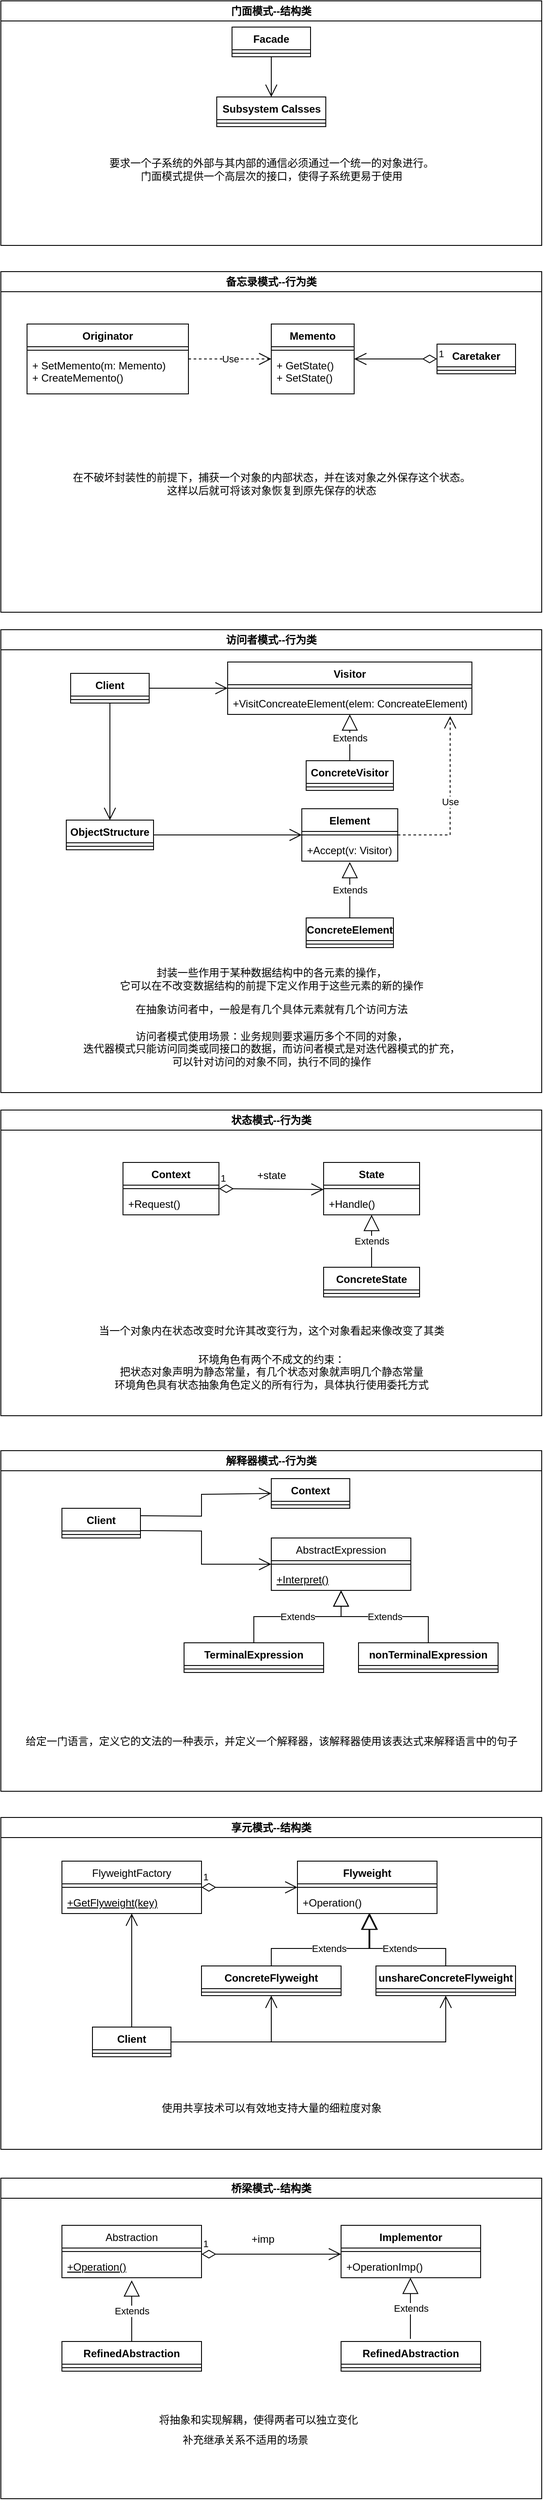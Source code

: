 <mxfile version="21.3.0" type="github">
  <diagram id="C5RBs43oDa-KdzZeNtuy" name="Page-1">
    <mxGraphModel dx="1434" dy="3102" grid="1" gridSize="10" guides="1" tooltips="1" connect="1" arrows="1" fold="1" page="1" pageScale="1" pageWidth="827" pageHeight="1169" math="0" shadow="0">
      <root>
        <mxCell id="WIyWlLk6GJQsqaUBKTNV-0" />
        <mxCell id="WIyWlLk6GJQsqaUBKTNV-1" parent="WIyWlLk6GJQsqaUBKTNV-0" />
        <mxCell id="6ICss55W7RaOTWumy3QS-1" value="桥梁模式--结构类" style="swimlane;whiteSpace=wrap;html=1;" parent="WIyWlLk6GJQsqaUBKTNV-1" vertex="1">
          <mxGeometry x="90" y="323" width="620" height="367" as="geometry" />
        </mxCell>
        <mxCell id="zkfFHV4jXpPFQw0GAbJ--6" value="Abstraction" style="swimlane;fontStyle=0;align=center;verticalAlign=top;childLayout=stackLayout;horizontal=1;startSize=26;horizontalStack=0;resizeParent=1;resizeLast=0;collapsible=1;marginBottom=0;rounded=0;shadow=0;strokeWidth=1;" parent="6ICss55W7RaOTWumy3QS-1" vertex="1">
          <mxGeometry x="70" y="54" width="160" height="60" as="geometry">
            <mxRectangle x="130" y="380" width="160" height="26" as="alternateBounds" />
          </mxGeometry>
        </mxCell>
        <mxCell id="zkfFHV4jXpPFQw0GAbJ--9" value="" style="line;html=1;strokeWidth=1;align=left;verticalAlign=middle;spacingTop=-1;spacingLeft=3;spacingRight=3;rotatable=0;labelPosition=right;points=[];portConstraint=eastwest;" parent="zkfFHV4jXpPFQw0GAbJ--6" vertex="1">
          <mxGeometry y="26" width="160" height="8" as="geometry" />
        </mxCell>
        <mxCell id="6ICss55W7RaOTWumy3QS-7" value="1" style="endArrow=open;html=1;endSize=12;startArrow=diamondThin;startSize=14;startFill=0;edgeStyle=orthogonalEdgeStyle;align=left;verticalAlign=bottom;rounded=0;" parent="zkfFHV4jXpPFQw0GAbJ--6" edge="1">
          <mxGeometry x="-1" y="3" relative="1" as="geometry">
            <mxPoint x="160" y="33" as="sourcePoint" />
            <mxPoint x="320" y="33" as="targetPoint" />
          </mxGeometry>
        </mxCell>
        <mxCell id="zkfFHV4jXpPFQw0GAbJ--10" value="+Operation()" style="text;align=left;verticalAlign=top;spacingLeft=4;spacingRight=4;overflow=hidden;rotatable=0;points=[[0,0.5],[1,0.5]];portConstraint=eastwest;fontStyle=4" parent="zkfFHV4jXpPFQw0GAbJ--6" vertex="1">
          <mxGeometry y="34" width="160" height="26" as="geometry" />
        </mxCell>
        <mxCell id="6ICss55W7RaOTWumy3QS-2" value="Implementor" style="swimlane;fontStyle=1;align=center;verticalAlign=top;childLayout=stackLayout;horizontal=1;startSize=26;horizontalStack=0;resizeParent=1;resizeParentMax=0;resizeLast=0;collapsible=1;marginBottom=0;whiteSpace=wrap;html=1;" parent="6ICss55W7RaOTWumy3QS-1" vertex="1">
          <mxGeometry x="390" y="54" width="160" height="60" as="geometry" />
        </mxCell>
        <mxCell id="6ICss55W7RaOTWumy3QS-4" value="" style="line;strokeWidth=1;fillColor=none;align=left;verticalAlign=middle;spacingTop=-1;spacingLeft=3;spacingRight=3;rotatable=0;labelPosition=right;points=[];portConstraint=eastwest;strokeColor=inherit;" parent="6ICss55W7RaOTWumy3QS-2" vertex="1">
          <mxGeometry y="26" width="160" height="8" as="geometry" />
        </mxCell>
        <mxCell id="6ICss55W7RaOTWumy3QS-5" value="+OperationImp()" style="text;strokeColor=none;fillColor=none;align=left;verticalAlign=top;spacingLeft=4;spacingRight=4;overflow=hidden;rotatable=0;points=[[0,0.5],[1,0.5]];portConstraint=eastwest;whiteSpace=wrap;html=1;" parent="6ICss55W7RaOTWumy3QS-2" vertex="1">
          <mxGeometry y="34" width="160" height="26" as="geometry" />
        </mxCell>
        <mxCell id="6ICss55W7RaOTWumy3QS-9" value="RefinedAbstraction" style="swimlane;fontStyle=1;align=center;verticalAlign=top;childLayout=stackLayout;horizontal=1;startSize=26;horizontalStack=0;resizeParent=1;resizeParentMax=0;resizeLast=0;collapsible=1;marginBottom=0;whiteSpace=wrap;html=1;" parent="6ICss55W7RaOTWumy3QS-1" vertex="1">
          <mxGeometry x="70" y="187" width="160" height="34" as="geometry" />
        </mxCell>
        <mxCell id="6ICss55W7RaOTWumy3QS-11" value="" style="line;strokeWidth=1;fillColor=none;align=left;verticalAlign=middle;spacingTop=-1;spacingLeft=3;spacingRight=3;rotatable=0;labelPosition=right;points=[];portConstraint=eastwest;strokeColor=inherit;" parent="6ICss55W7RaOTWumy3QS-9" vertex="1">
          <mxGeometry y="26" width="160" height="8" as="geometry" />
        </mxCell>
        <mxCell id="6ICss55W7RaOTWumy3QS-13" value="RefinedAbstraction" style="swimlane;fontStyle=1;align=center;verticalAlign=top;childLayout=stackLayout;horizontal=1;startSize=26;horizontalStack=0;resizeParent=1;resizeParentMax=0;resizeLast=0;collapsible=1;marginBottom=0;whiteSpace=wrap;html=1;" parent="6ICss55W7RaOTWumy3QS-1" vertex="1">
          <mxGeometry x="390" y="187" width="160" height="34" as="geometry" />
        </mxCell>
        <mxCell id="6ICss55W7RaOTWumy3QS-14" value="" style="line;strokeWidth=1;fillColor=none;align=left;verticalAlign=middle;spacingTop=-1;spacingLeft=3;spacingRight=3;rotatable=0;labelPosition=right;points=[];portConstraint=eastwest;strokeColor=inherit;" parent="6ICss55W7RaOTWumy3QS-13" vertex="1">
          <mxGeometry y="26" width="160" height="8" as="geometry" />
        </mxCell>
        <mxCell id="6ICss55W7RaOTWumy3QS-16" value="Extends" style="endArrow=block;endSize=16;endFill=0;html=1;rounded=0;exitX=0.5;exitY=0;exitDx=0;exitDy=0;" parent="6ICss55W7RaOTWumy3QS-1" source="6ICss55W7RaOTWumy3QS-9" edge="1">
          <mxGeometry width="160" relative="1" as="geometry">
            <mxPoint x="270" y="147" as="sourcePoint" />
            <mxPoint x="150" y="117" as="targetPoint" />
          </mxGeometry>
        </mxCell>
        <mxCell id="6ICss55W7RaOTWumy3QS-17" value="Extends" style="endArrow=block;endSize=16;endFill=0;html=1;rounded=0;exitX=0.5;exitY=0;exitDx=0;exitDy=0;" parent="6ICss55W7RaOTWumy3QS-1" edge="1">
          <mxGeometry width="160" relative="1" as="geometry">
            <mxPoint x="469.5" y="184" as="sourcePoint" />
            <mxPoint x="469.5" y="114" as="targetPoint" />
          </mxGeometry>
        </mxCell>
        <mxCell id="6ICss55W7RaOTWumy3QS-18" value="将抽象和实现解耦，使得两者可以独立变化" style="text;html=1;align=center;verticalAlign=middle;resizable=0;points=[];autosize=1;strokeColor=none;fillColor=none;" parent="6ICss55W7RaOTWumy3QS-1" vertex="1">
          <mxGeometry x="170" y="262" width="250" height="30" as="geometry" />
        </mxCell>
        <mxCell id="6ICss55W7RaOTWumy3QS-8" value="+imp" style="text;html=1;align=center;verticalAlign=middle;resizable=0;points=[];autosize=1;strokeColor=none;fillColor=none;" parent="WIyWlLk6GJQsqaUBKTNV-1" vertex="1">
          <mxGeometry x="365" y="378" width="50" height="30" as="geometry" />
        </mxCell>
        <mxCell id="6ICss55W7RaOTWumy3QS-19" value="补充继承关系不适用的场景" style="text;html=1;align=center;verticalAlign=middle;resizable=0;points=[];autosize=1;strokeColor=none;fillColor=none;" parent="WIyWlLk6GJQsqaUBKTNV-1" vertex="1">
          <mxGeometry x="285" y="608" width="170" height="30" as="geometry" />
        </mxCell>
        <mxCell id="6ICss55W7RaOTWumy3QS-20" value="享元模式--结构类" style="swimlane;whiteSpace=wrap;html=1;" parent="WIyWlLk6GJQsqaUBKTNV-1" vertex="1">
          <mxGeometry x="90" y="-90" width="620" height="380" as="geometry" />
        </mxCell>
        <mxCell id="6ICss55W7RaOTWumy3QS-21" value="FlyweightFactory" style="swimlane;fontStyle=0;align=center;verticalAlign=top;childLayout=stackLayout;horizontal=1;startSize=26;horizontalStack=0;resizeParent=1;resizeLast=0;collapsible=1;marginBottom=0;rounded=0;shadow=0;strokeWidth=1;" parent="6ICss55W7RaOTWumy3QS-20" vertex="1">
          <mxGeometry x="70" y="50" width="160" height="60" as="geometry">
            <mxRectangle x="130" y="380" width="160" height="26" as="alternateBounds" />
          </mxGeometry>
        </mxCell>
        <mxCell id="6ICss55W7RaOTWumy3QS-22" value="" style="line;html=1;strokeWidth=1;align=left;verticalAlign=middle;spacingTop=-1;spacingLeft=3;spacingRight=3;rotatable=0;labelPosition=right;points=[];portConstraint=eastwest;" parent="6ICss55W7RaOTWumy3QS-21" vertex="1">
          <mxGeometry y="26" width="160" height="8" as="geometry" />
        </mxCell>
        <mxCell id="6ICss55W7RaOTWumy3QS-24" value="+GetFlyweight(key)" style="text;align=left;verticalAlign=top;spacingLeft=4;spacingRight=4;overflow=hidden;rotatable=0;points=[[0,0.5],[1,0.5]];portConstraint=eastwest;fontStyle=4" parent="6ICss55W7RaOTWumy3QS-21" vertex="1">
          <mxGeometry y="34" width="160" height="26" as="geometry" />
        </mxCell>
        <mxCell id="6ICss55W7RaOTWumy3QS-25" value="Flyweight" style="swimlane;fontStyle=1;align=center;verticalAlign=top;childLayout=stackLayout;horizontal=1;startSize=26;horizontalStack=0;resizeParent=1;resizeParentMax=0;resizeLast=0;collapsible=1;marginBottom=0;whiteSpace=wrap;html=1;" parent="6ICss55W7RaOTWumy3QS-20" vertex="1">
          <mxGeometry x="340" y="50" width="160" height="60" as="geometry" />
        </mxCell>
        <mxCell id="6ICss55W7RaOTWumy3QS-26" value="" style="line;strokeWidth=1;fillColor=none;align=left;verticalAlign=middle;spacingTop=-1;spacingLeft=3;spacingRight=3;rotatable=0;labelPosition=right;points=[];portConstraint=eastwest;strokeColor=inherit;" parent="6ICss55W7RaOTWumy3QS-25" vertex="1">
          <mxGeometry y="26" width="160" height="8" as="geometry" />
        </mxCell>
        <mxCell id="6ICss55W7RaOTWumy3QS-27" value="+Operation()" style="text;strokeColor=none;fillColor=none;align=left;verticalAlign=top;spacingLeft=4;spacingRight=4;overflow=hidden;rotatable=0;points=[[0,0.5],[1,0.5]];portConstraint=eastwest;whiteSpace=wrap;html=1;" parent="6ICss55W7RaOTWumy3QS-25" vertex="1">
          <mxGeometry y="34" width="160" height="26" as="geometry" />
        </mxCell>
        <mxCell id="6ICss55W7RaOTWumy3QS-28" value="ConcreteFlyweight" style="swimlane;fontStyle=1;align=center;verticalAlign=top;childLayout=stackLayout;horizontal=1;startSize=26;horizontalStack=0;resizeParent=1;resizeParentMax=0;resizeLast=0;collapsible=1;marginBottom=0;whiteSpace=wrap;html=1;" parent="6ICss55W7RaOTWumy3QS-20" vertex="1">
          <mxGeometry x="230" y="170" width="160" height="34" as="geometry" />
        </mxCell>
        <mxCell id="6ICss55W7RaOTWumy3QS-29" value="" style="line;strokeWidth=1;fillColor=none;align=left;verticalAlign=middle;spacingTop=-1;spacingLeft=3;spacingRight=3;rotatable=0;labelPosition=right;points=[];portConstraint=eastwest;strokeColor=inherit;" parent="6ICss55W7RaOTWumy3QS-28" vertex="1">
          <mxGeometry y="26" width="160" height="8" as="geometry" />
        </mxCell>
        <mxCell id="6ICss55W7RaOTWumy3QS-30" value="unshareConcreteFlyweight" style="swimlane;fontStyle=1;align=center;verticalAlign=top;childLayout=stackLayout;horizontal=1;startSize=26;horizontalStack=0;resizeParent=1;resizeParentMax=0;resizeLast=0;collapsible=1;marginBottom=0;whiteSpace=wrap;html=1;" parent="6ICss55W7RaOTWumy3QS-20" vertex="1">
          <mxGeometry x="430" y="170" width="160" height="34" as="geometry" />
        </mxCell>
        <mxCell id="6ICss55W7RaOTWumy3QS-31" value="" style="line;strokeWidth=1;fillColor=none;align=left;verticalAlign=middle;spacingTop=-1;spacingLeft=3;spacingRight=3;rotatable=0;labelPosition=right;points=[];portConstraint=eastwest;strokeColor=inherit;" parent="6ICss55W7RaOTWumy3QS-30" vertex="1">
          <mxGeometry y="26" width="160" height="8" as="geometry" />
        </mxCell>
        <mxCell id="6ICss55W7RaOTWumy3QS-23" value="1" style="endArrow=open;html=1;endSize=12;startArrow=diamondThin;startSize=14;startFill=0;edgeStyle=orthogonalEdgeStyle;align=left;verticalAlign=bottom;rounded=0;entryX=0;entryY=0.5;entryDx=0;entryDy=0;exitX=1;exitY=0.5;exitDx=0;exitDy=0;" parent="6ICss55W7RaOTWumy3QS-20" source="6ICss55W7RaOTWumy3QS-21" target="6ICss55W7RaOTWumy3QS-25" edge="1">
          <mxGeometry x="-1" y="3" relative="1" as="geometry">
            <mxPoint x="260" y="70" as="sourcePoint" />
            <mxPoint x="310" y="80" as="targetPoint" />
          </mxGeometry>
        </mxCell>
        <mxCell id="6ICss55W7RaOTWumy3QS-32" value="Extends" style="endArrow=block;endSize=16;endFill=0;html=1;rounded=0;exitX=0.5;exitY=0;exitDx=0;exitDy=0;" parent="6ICss55W7RaOTWumy3QS-20" source="6ICss55W7RaOTWumy3QS-28" edge="1">
          <mxGeometry width="160" relative="1" as="geometry">
            <mxPoint x="260" y="130" as="sourcePoint" />
            <mxPoint x="422" y="110" as="targetPoint" />
            <Array as="points">
              <mxPoint x="310" y="150" />
              <mxPoint x="422" y="150" />
            </Array>
          </mxGeometry>
        </mxCell>
        <mxCell id="6ICss55W7RaOTWumy3QS-33" value="Extends" style="endArrow=block;endSize=16;endFill=0;html=1;rounded=0;exitX=0.5;exitY=0;exitDx=0;exitDy=0;" parent="6ICss55W7RaOTWumy3QS-20" source="6ICss55W7RaOTWumy3QS-30" edge="1">
          <mxGeometry width="160" relative="1" as="geometry">
            <mxPoint x="440" y="140" as="sourcePoint" />
            <mxPoint x="423" y="110" as="targetPoint" />
            <Array as="points">
              <mxPoint x="510" y="150" />
              <mxPoint x="423" y="150" />
            </Array>
          </mxGeometry>
        </mxCell>
        <mxCell id="6ICss55W7RaOTWumy3QS-34" value="Client" style="swimlane;fontStyle=1;align=center;verticalAlign=top;childLayout=stackLayout;horizontal=1;startSize=26;horizontalStack=0;resizeParent=1;resizeParentMax=0;resizeLast=0;collapsible=1;marginBottom=0;whiteSpace=wrap;html=1;" parent="6ICss55W7RaOTWumy3QS-20" vertex="1">
          <mxGeometry x="105" y="240" width="90" height="34" as="geometry" />
        </mxCell>
        <mxCell id="6ICss55W7RaOTWumy3QS-35" value="" style="line;strokeWidth=1;fillColor=none;align=left;verticalAlign=middle;spacingTop=-1;spacingLeft=3;spacingRight=3;rotatable=0;labelPosition=right;points=[];portConstraint=eastwest;strokeColor=inherit;" parent="6ICss55W7RaOTWumy3QS-34" vertex="1">
          <mxGeometry y="26" width="90" height="8" as="geometry" />
        </mxCell>
        <mxCell id="6ICss55W7RaOTWumy3QS-36" value="" style="endArrow=open;endFill=1;endSize=12;html=1;rounded=0;exitX=1;exitY=0.5;exitDx=0;exitDy=0;entryX=0.5;entryY=1;entryDx=0;entryDy=0;" parent="6ICss55W7RaOTWumy3QS-20" source="6ICss55W7RaOTWumy3QS-34" target="6ICss55W7RaOTWumy3QS-28" edge="1">
          <mxGeometry width="160" relative="1" as="geometry">
            <mxPoint x="220" y="256.5" as="sourcePoint" />
            <mxPoint x="380" y="256.5" as="targetPoint" />
            <Array as="points">
              <mxPoint x="310" y="257" />
            </Array>
          </mxGeometry>
        </mxCell>
        <mxCell id="6ICss55W7RaOTWumy3QS-37" value="" style="endArrow=open;endFill=1;endSize=12;html=1;rounded=0;exitX=1;exitY=0.5;exitDx=0;exitDy=0;entryX=0.5;entryY=1;entryDx=0;entryDy=0;" parent="6ICss55W7RaOTWumy3QS-20" source="6ICss55W7RaOTWumy3QS-34" target="6ICss55W7RaOTWumy3QS-30" edge="1">
          <mxGeometry width="160" relative="1" as="geometry">
            <mxPoint x="340" y="250" as="sourcePoint" />
            <mxPoint x="500" y="250" as="targetPoint" />
            <Array as="points">
              <mxPoint x="510" y="257" />
            </Array>
          </mxGeometry>
        </mxCell>
        <mxCell id="6ICss55W7RaOTWumy3QS-38" value="" style="endArrow=open;endFill=1;endSize=12;html=1;rounded=0;exitX=0.5;exitY=0;exitDx=0;exitDy=0;" parent="6ICss55W7RaOTWumy3QS-20" source="6ICss55W7RaOTWumy3QS-34" edge="1">
          <mxGeometry width="160" relative="1" as="geometry">
            <mxPoint x="30" y="160" as="sourcePoint" />
            <mxPoint x="150" y="110" as="targetPoint" />
          </mxGeometry>
        </mxCell>
        <mxCell id="6ICss55W7RaOTWumy3QS-39" value="使用共享技术可以有效地支持大量的细粒度对象" style="text;html=1;align=center;verticalAlign=middle;resizable=0;points=[];autosize=1;strokeColor=none;fillColor=none;" parent="WIyWlLk6GJQsqaUBKTNV-1" vertex="1">
          <mxGeometry x="260" y="228" width="280" height="30" as="geometry" />
        </mxCell>
        <mxCell id="6ICss55W7RaOTWumy3QS-40" value="解释器模式--行为类" style="swimlane;whiteSpace=wrap;html=1;" parent="WIyWlLk6GJQsqaUBKTNV-1" vertex="1">
          <mxGeometry x="90" y="-510" width="620" height="390" as="geometry" />
        </mxCell>
        <mxCell id="6ICss55W7RaOTWumy3QS-41" value="AbstractExpression" style="swimlane;fontStyle=0;align=center;verticalAlign=top;childLayout=stackLayout;horizontal=1;startSize=26;horizontalStack=0;resizeParent=1;resizeLast=0;collapsible=1;marginBottom=0;rounded=0;shadow=0;strokeWidth=1;" parent="6ICss55W7RaOTWumy3QS-40" vertex="1">
          <mxGeometry x="310" y="100" width="160" height="60" as="geometry">
            <mxRectangle x="130" y="380" width="160" height="26" as="alternateBounds" />
          </mxGeometry>
        </mxCell>
        <mxCell id="6ICss55W7RaOTWumy3QS-42" value="" style="line;html=1;strokeWidth=1;align=left;verticalAlign=middle;spacingTop=-1;spacingLeft=3;spacingRight=3;rotatable=0;labelPosition=right;points=[];portConstraint=eastwest;" parent="6ICss55W7RaOTWumy3QS-41" vertex="1">
          <mxGeometry y="26" width="160" height="8" as="geometry" />
        </mxCell>
        <mxCell id="6ICss55W7RaOTWumy3QS-43" value="+Interpret()" style="text;align=left;verticalAlign=top;spacingLeft=4;spacingRight=4;overflow=hidden;rotatable=0;points=[[0,0.5],[1,0.5]];portConstraint=eastwest;fontStyle=4" parent="6ICss55W7RaOTWumy3QS-41" vertex="1">
          <mxGeometry y="34" width="160" height="26" as="geometry" />
        </mxCell>
        <mxCell id="6ICss55W7RaOTWumy3QS-44" value="TerminalExpression" style="swimlane;fontStyle=1;align=center;verticalAlign=top;childLayout=stackLayout;horizontal=1;startSize=26;horizontalStack=0;resizeParent=1;resizeParentMax=0;resizeLast=0;collapsible=1;marginBottom=0;whiteSpace=wrap;html=1;" parent="6ICss55W7RaOTWumy3QS-40" vertex="1">
          <mxGeometry x="210" y="220" width="160" height="34" as="geometry" />
        </mxCell>
        <mxCell id="6ICss55W7RaOTWumy3QS-45" value="" style="line;strokeWidth=1;fillColor=none;align=left;verticalAlign=middle;spacingTop=-1;spacingLeft=3;spacingRight=3;rotatable=0;labelPosition=right;points=[];portConstraint=eastwest;strokeColor=inherit;" parent="6ICss55W7RaOTWumy3QS-44" vertex="1">
          <mxGeometry y="26" width="160" height="8" as="geometry" />
        </mxCell>
        <mxCell id="6ICss55W7RaOTWumy3QS-46" value="nonTerminalExpression" style="swimlane;fontStyle=1;align=center;verticalAlign=top;childLayout=stackLayout;horizontal=1;startSize=26;horizontalStack=0;resizeParent=1;resizeParentMax=0;resizeLast=0;collapsible=1;marginBottom=0;whiteSpace=wrap;html=1;" parent="6ICss55W7RaOTWumy3QS-40" vertex="1">
          <mxGeometry x="410" y="220" width="160" height="34" as="geometry" />
        </mxCell>
        <mxCell id="6ICss55W7RaOTWumy3QS-47" value="" style="line;strokeWidth=1;fillColor=none;align=left;verticalAlign=middle;spacingTop=-1;spacingLeft=3;spacingRight=3;rotatable=0;labelPosition=right;points=[];portConstraint=eastwest;strokeColor=inherit;" parent="6ICss55W7RaOTWumy3QS-46" vertex="1">
          <mxGeometry y="26" width="160" height="8" as="geometry" />
        </mxCell>
        <mxCell id="6ICss55W7RaOTWumy3QS-48" value="Extends" style="endArrow=block;endSize=16;endFill=0;html=1;rounded=0;exitX=0.5;exitY=0;exitDx=0;exitDy=0;" parent="6ICss55W7RaOTWumy3QS-40" source="6ICss55W7RaOTWumy3QS-44" edge="1">
          <mxGeometry width="160" relative="1" as="geometry">
            <mxPoint x="310" y="190" as="sourcePoint" />
            <mxPoint x="390" y="160" as="targetPoint" />
            <Array as="points">
              <mxPoint x="290" y="190" />
              <mxPoint x="390" y="190" />
            </Array>
          </mxGeometry>
        </mxCell>
        <mxCell id="6ICss55W7RaOTWumy3QS-49" value="Extends" style="endArrow=block;endSize=16;endFill=0;html=1;rounded=0;exitX=0.5;exitY=0;exitDx=0;exitDy=0;" parent="6ICss55W7RaOTWumy3QS-40" source="6ICss55W7RaOTWumy3QS-46" edge="1">
          <mxGeometry width="160" relative="1" as="geometry">
            <mxPoint x="430" y="190" as="sourcePoint" />
            <mxPoint x="390" y="160" as="targetPoint" />
            <Array as="points">
              <mxPoint x="490" y="190" />
              <mxPoint x="390" y="190" />
            </Array>
          </mxGeometry>
        </mxCell>
        <mxCell id="6ICss55W7RaOTWumy3QS-50" value="Client" style="swimlane;fontStyle=1;align=center;verticalAlign=top;childLayout=stackLayout;horizontal=1;startSize=26;horizontalStack=0;resizeParent=1;resizeParentMax=0;resizeLast=0;collapsible=1;marginBottom=0;whiteSpace=wrap;html=1;" parent="6ICss55W7RaOTWumy3QS-40" vertex="1">
          <mxGeometry x="70" y="66" width="90" height="34" as="geometry" />
        </mxCell>
        <mxCell id="6ICss55W7RaOTWumy3QS-51" value="" style="line;strokeWidth=1;fillColor=none;align=left;verticalAlign=middle;spacingTop=-1;spacingLeft=3;spacingRight=3;rotatable=0;labelPosition=right;points=[];portConstraint=eastwest;strokeColor=inherit;" parent="6ICss55W7RaOTWumy3QS-50" vertex="1">
          <mxGeometry y="26" width="90" height="8" as="geometry" />
        </mxCell>
        <mxCell id="6ICss55W7RaOTWumy3QS-52" value="Context" style="swimlane;fontStyle=1;align=center;verticalAlign=top;childLayout=stackLayout;horizontal=1;startSize=26;horizontalStack=0;resizeParent=1;resizeParentMax=0;resizeLast=0;collapsible=1;marginBottom=0;whiteSpace=wrap;html=1;" parent="6ICss55W7RaOTWumy3QS-40" vertex="1">
          <mxGeometry x="310" y="32" width="90" height="34" as="geometry" />
        </mxCell>
        <mxCell id="6ICss55W7RaOTWumy3QS-53" value="" style="line;strokeWidth=1;fillColor=none;align=left;verticalAlign=middle;spacingTop=-1;spacingLeft=3;spacingRight=3;rotatable=0;labelPosition=right;points=[];portConstraint=eastwest;strokeColor=inherit;" parent="6ICss55W7RaOTWumy3QS-52" vertex="1">
          <mxGeometry y="26" width="90" height="8" as="geometry" />
        </mxCell>
        <mxCell id="6ICss55W7RaOTWumy3QS-54" value="" style="endArrow=open;endFill=1;endSize=12;html=1;rounded=0;entryX=0;entryY=0.5;entryDx=0;entryDy=0;exitX=1;exitY=0.25;exitDx=0;exitDy=0;" parent="6ICss55W7RaOTWumy3QS-40" source="6ICss55W7RaOTWumy3QS-50" target="6ICss55W7RaOTWumy3QS-52" edge="1">
          <mxGeometry width="160" relative="1" as="geometry">
            <mxPoint x="170" y="80" as="sourcePoint" />
            <mxPoint x="330" y="80" as="targetPoint" />
            <Array as="points">
              <mxPoint x="230" y="75" />
              <mxPoint x="230" y="50" />
            </Array>
          </mxGeometry>
        </mxCell>
        <mxCell id="6ICss55W7RaOTWumy3QS-55" value="" style="endArrow=open;endFill=1;endSize=12;html=1;rounded=0;entryX=0;entryY=0.5;entryDx=0;entryDy=0;exitX=1;exitY=0.75;exitDx=0;exitDy=0;" parent="6ICss55W7RaOTWumy3QS-40" source="6ICss55W7RaOTWumy3QS-50" target="6ICss55W7RaOTWumy3QS-41" edge="1">
          <mxGeometry width="160" relative="1" as="geometry">
            <mxPoint x="100" y="150" as="sourcePoint" />
            <mxPoint x="260" y="150" as="targetPoint" />
            <Array as="points">
              <mxPoint x="230" y="92" />
              <mxPoint x="230" y="130" />
            </Array>
          </mxGeometry>
        </mxCell>
        <mxCell id="6ICss55W7RaOTWumy3QS-56" value="给定一门语言，定义它的文法的一种表示，并定义一个解释器，该解释器使用该表达式来解释语言中的句子" style="text;html=1;align=center;verticalAlign=middle;resizable=0;points=[];autosize=1;strokeColor=none;fillColor=none;" parent="WIyWlLk6GJQsqaUBKTNV-1" vertex="1">
          <mxGeometry x="105" y="-192" width="590" height="30" as="geometry" />
        </mxCell>
        <mxCell id="6ICss55W7RaOTWumy3QS-57" value="状态模式--行为类" style="swimlane;whiteSpace=wrap;html=1;" parent="WIyWlLk6GJQsqaUBKTNV-1" vertex="1">
          <mxGeometry x="90" y="-900" width="620" height="350" as="geometry" />
        </mxCell>
        <mxCell id="6ICss55W7RaOTWumy3QS-60" value="Context" style="swimlane;fontStyle=1;align=center;verticalAlign=top;childLayout=stackLayout;horizontal=1;startSize=26;horizontalStack=0;resizeParent=1;resizeParentMax=0;resizeLast=0;collapsible=1;marginBottom=0;whiteSpace=wrap;html=1;" parent="6ICss55W7RaOTWumy3QS-57" vertex="1">
          <mxGeometry x="140" y="60" width="110" height="60" as="geometry" />
        </mxCell>
        <mxCell id="6ICss55W7RaOTWumy3QS-62" value="" style="line;strokeWidth=1;fillColor=none;align=left;verticalAlign=middle;spacingTop=-1;spacingLeft=3;spacingRight=3;rotatable=0;labelPosition=right;points=[];portConstraint=eastwest;strokeColor=inherit;" parent="6ICss55W7RaOTWumy3QS-60" vertex="1">
          <mxGeometry y="26" width="110" height="8" as="geometry" />
        </mxCell>
        <mxCell id="6ICss55W7RaOTWumy3QS-70" value="1" style="endArrow=open;html=1;endSize=12;startArrow=diamondThin;startSize=14;startFill=0;edgeStyle=orthogonalEdgeStyle;align=left;verticalAlign=bottom;rounded=0;entryX=0;entryY=0.625;entryDx=0;entryDy=0;entryPerimeter=0;" parent="6ICss55W7RaOTWumy3QS-60" target="6ICss55W7RaOTWumy3QS-65" edge="1">
          <mxGeometry x="-1" y="3" relative="1" as="geometry">
            <mxPoint x="110" y="30" as="sourcePoint" />
            <mxPoint x="270" y="30" as="targetPoint" />
          </mxGeometry>
        </mxCell>
        <mxCell id="6ICss55W7RaOTWumy3QS-63" value="+Request()" style="text;strokeColor=none;fillColor=none;align=left;verticalAlign=top;spacingLeft=4;spacingRight=4;overflow=hidden;rotatable=0;points=[[0,0.5],[1,0.5]];portConstraint=eastwest;whiteSpace=wrap;html=1;" parent="6ICss55W7RaOTWumy3QS-60" vertex="1">
          <mxGeometry y="34" width="110" height="26" as="geometry" />
        </mxCell>
        <mxCell id="6ICss55W7RaOTWumy3QS-64" value="State" style="swimlane;fontStyle=1;align=center;verticalAlign=top;childLayout=stackLayout;horizontal=1;startSize=26;horizontalStack=0;resizeParent=1;resizeParentMax=0;resizeLast=0;collapsible=1;marginBottom=0;whiteSpace=wrap;html=1;" parent="6ICss55W7RaOTWumy3QS-57" vertex="1">
          <mxGeometry x="370" y="60" width="110" height="60" as="geometry" />
        </mxCell>
        <mxCell id="6ICss55W7RaOTWumy3QS-65" value="" style="line;strokeWidth=1;fillColor=none;align=left;verticalAlign=middle;spacingTop=-1;spacingLeft=3;spacingRight=3;rotatable=0;labelPosition=right;points=[];portConstraint=eastwest;strokeColor=inherit;" parent="6ICss55W7RaOTWumy3QS-64" vertex="1">
          <mxGeometry y="26" width="110" height="8" as="geometry" />
        </mxCell>
        <mxCell id="6ICss55W7RaOTWumy3QS-66" value="+Handle()" style="text;strokeColor=none;fillColor=none;align=left;verticalAlign=top;spacingLeft=4;spacingRight=4;overflow=hidden;rotatable=0;points=[[0,0.5],[1,0.5]];portConstraint=eastwest;whiteSpace=wrap;html=1;" parent="6ICss55W7RaOTWumy3QS-64" vertex="1">
          <mxGeometry y="34" width="110" height="26" as="geometry" />
        </mxCell>
        <mxCell id="6ICss55W7RaOTWumy3QS-67" value="ConcreteState" style="swimlane;fontStyle=1;align=center;verticalAlign=top;childLayout=stackLayout;horizontal=1;startSize=26;horizontalStack=0;resizeParent=1;resizeParentMax=0;resizeLast=0;collapsible=1;marginBottom=0;whiteSpace=wrap;html=1;" parent="6ICss55W7RaOTWumy3QS-57" vertex="1">
          <mxGeometry x="370" y="180" width="110" height="34" as="geometry" />
        </mxCell>
        <mxCell id="6ICss55W7RaOTWumy3QS-68" value="" style="line;strokeWidth=1;fillColor=none;align=left;verticalAlign=middle;spacingTop=-1;spacingLeft=3;spacingRight=3;rotatable=0;labelPosition=right;points=[];portConstraint=eastwest;strokeColor=inherit;" parent="6ICss55W7RaOTWumy3QS-67" vertex="1">
          <mxGeometry y="26" width="110" height="8" as="geometry" />
        </mxCell>
        <mxCell id="6ICss55W7RaOTWumy3QS-71" value="+state" style="text;html=1;align=center;verticalAlign=middle;resizable=0;points=[];autosize=1;strokeColor=none;fillColor=none;" parent="6ICss55W7RaOTWumy3QS-57" vertex="1">
          <mxGeometry x="280" y="60" width="60" height="30" as="geometry" />
        </mxCell>
        <mxCell id="6ICss55W7RaOTWumy3QS-72" value="Extends" style="endArrow=block;endSize=16;endFill=0;html=1;rounded=0;exitX=0.5;exitY=0;exitDx=0;exitDy=0;" parent="6ICss55W7RaOTWumy3QS-57" source="6ICss55W7RaOTWumy3QS-67" edge="1">
          <mxGeometry width="160" relative="1" as="geometry">
            <mxPoint x="310" y="140" as="sourcePoint" />
            <mxPoint x="425" y="120" as="targetPoint" />
          </mxGeometry>
        </mxCell>
        <mxCell id="6ICss55W7RaOTWumy3QS-73" value="当一个对象内在状态改变时允许其改变行为，这个对象看起来像改变了其类" style="text;html=1;align=center;verticalAlign=middle;resizable=0;points=[];autosize=1;strokeColor=none;fillColor=none;" parent="6ICss55W7RaOTWumy3QS-57" vertex="1">
          <mxGeometry x="100" y="238" width="420" height="30" as="geometry" />
        </mxCell>
        <mxCell id="6ICss55W7RaOTWumy3QS-74" value="环境角色有两个不成文的约束：&lt;br&gt;把状态对象声明为静态常量，有几个状态对象就声明几个静态常量&lt;br&gt;环境角色具有状态抽象角色定义的所有行为，具体执行使用委托方式" style="text;html=1;align=center;verticalAlign=middle;resizable=0;points=[];autosize=1;strokeColor=none;fillColor=none;" parent="6ICss55W7RaOTWumy3QS-57" vertex="1">
          <mxGeometry x="120" y="270" width="380" height="60" as="geometry" />
        </mxCell>
        <mxCell id="11gKIhfqWF8Fhhnc01fx-0" value="访问者模式--行为类" style="swimlane;whiteSpace=wrap;html=1;" vertex="1" parent="WIyWlLk6GJQsqaUBKTNV-1">
          <mxGeometry x="90" y="-1450" width="620" height="530" as="geometry" />
        </mxCell>
        <mxCell id="11gKIhfqWF8Fhhnc01fx-5" value="Client" style="swimlane;fontStyle=1;align=center;verticalAlign=top;childLayout=stackLayout;horizontal=1;startSize=26;horizontalStack=0;resizeParent=1;resizeParentMax=0;resizeLast=0;collapsible=1;marginBottom=0;whiteSpace=wrap;html=1;" vertex="1" parent="11gKIhfqWF8Fhhnc01fx-0">
          <mxGeometry x="80" y="50" width="90" height="34" as="geometry" />
        </mxCell>
        <mxCell id="11gKIhfqWF8Fhhnc01fx-6" value="" style="line;strokeWidth=1;fillColor=none;align=left;verticalAlign=middle;spacingTop=-1;spacingLeft=3;spacingRight=3;rotatable=0;labelPosition=right;points=[];portConstraint=eastwest;strokeColor=inherit;" vertex="1" parent="11gKIhfqWF8Fhhnc01fx-5">
          <mxGeometry y="26" width="90" height="8" as="geometry" />
        </mxCell>
        <mxCell id="11gKIhfqWF8Fhhnc01fx-7" value="ObjectStructure" style="swimlane;fontStyle=1;align=center;verticalAlign=top;childLayout=stackLayout;horizontal=1;startSize=26;horizontalStack=0;resizeParent=1;resizeParentMax=0;resizeLast=0;collapsible=1;marginBottom=0;whiteSpace=wrap;html=1;" vertex="1" parent="11gKIhfqWF8Fhhnc01fx-0">
          <mxGeometry x="75" y="218" width="100" height="34" as="geometry" />
        </mxCell>
        <mxCell id="11gKIhfqWF8Fhhnc01fx-8" value="" style="line;strokeWidth=1;fillColor=none;align=left;verticalAlign=middle;spacingTop=-1;spacingLeft=3;spacingRight=3;rotatable=0;labelPosition=right;points=[];portConstraint=eastwest;strokeColor=inherit;" vertex="1" parent="11gKIhfqWF8Fhhnc01fx-7">
          <mxGeometry y="26" width="100" height="8" as="geometry" />
        </mxCell>
        <mxCell id="11gKIhfqWF8Fhhnc01fx-9" value="Visitor" style="swimlane;fontStyle=1;align=center;verticalAlign=top;childLayout=stackLayout;horizontal=1;startSize=26;horizontalStack=0;resizeParent=1;resizeParentMax=0;resizeLast=0;collapsible=1;marginBottom=0;whiteSpace=wrap;html=1;" vertex="1" parent="11gKIhfqWF8Fhhnc01fx-0">
          <mxGeometry x="260" y="37" width="280" height="60" as="geometry" />
        </mxCell>
        <mxCell id="11gKIhfqWF8Fhhnc01fx-10" value="" style="line;strokeWidth=1;fillColor=none;align=left;verticalAlign=middle;spacingTop=-1;spacingLeft=3;spacingRight=3;rotatable=0;labelPosition=right;points=[];portConstraint=eastwest;strokeColor=inherit;" vertex="1" parent="11gKIhfqWF8Fhhnc01fx-9">
          <mxGeometry y="26" width="280" height="8" as="geometry" />
        </mxCell>
        <mxCell id="11gKIhfqWF8Fhhnc01fx-11" value="+VisitConcreateElement(elem: ConcreateElement)" style="text;strokeColor=none;fillColor=none;align=left;verticalAlign=top;spacingLeft=4;spacingRight=4;overflow=hidden;rotatable=0;points=[[0,0.5],[1,0.5]];portConstraint=eastwest;whiteSpace=wrap;html=1;" vertex="1" parent="11gKIhfqWF8Fhhnc01fx-9">
          <mxGeometry y="34" width="280" height="26" as="geometry" />
        </mxCell>
        <mxCell id="11gKIhfqWF8Fhhnc01fx-12" value="ConcreteVisitor" style="swimlane;fontStyle=1;align=center;verticalAlign=top;childLayout=stackLayout;horizontal=1;startSize=26;horizontalStack=0;resizeParent=1;resizeParentMax=0;resizeLast=0;collapsible=1;marginBottom=0;whiteSpace=wrap;html=1;" vertex="1" parent="11gKIhfqWF8Fhhnc01fx-0">
          <mxGeometry x="350" y="150" width="100" height="34" as="geometry" />
        </mxCell>
        <mxCell id="11gKIhfqWF8Fhhnc01fx-13" value="" style="line;strokeWidth=1;fillColor=none;align=left;verticalAlign=middle;spacingTop=-1;spacingLeft=3;spacingRight=3;rotatable=0;labelPosition=right;points=[];portConstraint=eastwest;strokeColor=inherit;" vertex="1" parent="11gKIhfqWF8Fhhnc01fx-12">
          <mxGeometry y="26" width="100" height="8" as="geometry" />
        </mxCell>
        <mxCell id="11gKIhfqWF8Fhhnc01fx-14" value="Element" style="swimlane;fontStyle=1;align=center;verticalAlign=top;childLayout=stackLayout;horizontal=1;startSize=26;horizontalStack=0;resizeParent=1;resizeParentMax=0;resizeLast=0;collapsible=1;marginBottom=0;whiteSpace=wrap;html=1;" vertex="1" parent="11gKIhfqWF8Fhhnc01fx-0">
          <mxGeometry x="345" y="205" width="110" height="60" as="geometry" />
        </mxCell>
        <mxCell id="11gKIhfqWF8Fhhnc01fx-15" value="" style="line;strokeWidth=1;fillColor=none;align=left;verticalAlign=middle;spacingTop=-1;spacingLeft=3;spacingRight=3;rotatable=0;labelPosition=right;points=[];portConstraint=eastwest;strokeColor=inherit;" vertex="1" parent="11gKIhfqWF8Fhhnc01fx-14">
          <mxGeometry y="26" width="110" height="8" as="geometry" />
        </mxCell>
        <mxCell id="11gKIhfqWF8Fhhnc01fx-16" value="+Accept(v: Visitor)" style="text;strokeColor=none;fillColor=none;align=left;verticalAlign=top;spacingLeft=4;spacingRight=4;overflow=hidden;rotatable=0;points=[[0,0.5],[1,0.5]];portConstraint=eastwest;whiteSpace=wrap;html=1;" vertex="1" parent="11gKIhfqWF8Fhhnc01fx-14">
          <mxGeometry y="34" width="110" height="26" as="geometry" />
        </mxCell>
        <mxCell id="11gKIhfqWF8Fhhnc01fx-19" value="" style="endArrow=open;endFill=1;endSize=12;html=1;rounded=0;exitX=1;exitY=0.5;exitDx=0;exitDy=0;entryX=0;entryY=0.5;entryDx=0;entryDy=0;" edge="1" parent="11gKIhfqWF8Fhhnc01fx-0" source="11gKIhfqWF8Fhhnc01fx-5" target="11gKIhfqWF8Fhhnc01fx-9">
          <mxGeometry width="160" relative="1" as="geometry">
            <mxPoint x="175" y="120" as="sourcePoint" />
            <mxPoint x="335" y="120" as="targetPoint" />
          </mxGeometry>
        </mxCell>
        <mxCell id="11gKIhfqWF8Fhhnc01fx-20" value="" style="endArrow=open;endFill=1;endSize=12;html=1;rounded=0;exitX=0.5;exitY=1;exitDx=0;exitDy=0;entryX=0.5;entryY=0;entryDx=0;entryDy=0;" edge="1" parent="11gKIhfqWF8Fhhnc01fx-0" source="11gKIhfqWF8Fhhnc01fx-5" target="11gKIhfqWF8Fhhnc01fx-7">
          <mxGeometry width="160" relative="1" as="geometry">
            <mxPoint x="240" y="320" as="sourcePoint" />
            <mxPoint x="400" y="320" as="targetPoint" />
          </mxGeometry>
        </mxCell>
        <mxCell id="11gKIhfqWF8Fhhnc01fx-21" value="" style="endArrow=open;endFill=1;endSize=12;html=1;rounded=0;exitX=1;exitY=0.5;exitDx=0;exitDy=0;entryX=0;entryY=0.5;entryDx=0;entryDy=0;" edge="1" parent="11gKIhfqWF8Fhhnc01fx-0" source="11gKIhfqWF8Fhhnc01fx-7" target="11gKIhfqWF8Fhhnc01fx-14">
          <mxGeometry width="160" relative="1" as="geometry">
            <mxPoint x="240" y="320" as="sourcePoint" />
            <mxPoint x="350" y="235" as="targetPoint" />
          </mxGeometry>
        </mxCell>
        <mxCell id="11gKIhfqWF8Fhhnc01fx-22" value="Use" style="endArrow=open;endSize=12;dashed=1;html=1;rounded=0;entryX=0.911;entryY=1.077;entryDx=0;entryDy=0;entryPerimeter=0;exitX=1;exitY=0.5;exitDx=0;exitDy=0;" edge="1" parent="11gKIhfqWF8Fhhnc01fx-0" source="11gKIhfqWF8Fhhnc01fx-14" target="11gKIhfqWF8Fhhnc01fx-11">
          <mxGeometry width="160" relative="1" as="geometry">
            <mxPoint x="470" y="235" as="sourcePoint" />
            <mxPoint x="400" y="320" as="targetPoint" />
            <Array as="points">
              <mxPoint x="515" y="235" />
            </Array>
          </mxGeometry>
        </mxCell>
        <mxCell id="11gKIhfqWF8Fhhnc01fx-23" value="Extends" style="endArrow=block;endSize=16;endFill=0;html=1;rounded=0;exitX=0.5;exitY=0;exitDx=0;exitDy=0;entryX=0.5;entryY=1;entryDx=0;entryDy=0;entryPerimeter=0;" edge="1" parent="11gKIhfqWF8Fhhnc01fx-0" source="11gKIhfqWF8Fhhnc01fx-12" target="11gKIhfqWF8Fhhnc01fx-11">
          <mxGeometry width="160" relative="1" as="geometry">
            <mxPoint x="240" y="320" as="sourcePoint" />
            <mxPoint x="400" y="100" as="targetPoint" />
          </mxGeometry>
        </mxCell>
        <mxCell id="11gKIhfqWF8Fhhnc01fx-25" value="ConcreteElement" style="swimlane;fontStyle=1;align=center;verticalAlign=top;childLayout=stackLayout;horizontal=1;startSize=26;horizontalStack=0;resizeParent=1;resizeParentMax=0;resizeLast=0;collapsible=1;marginBottom=0;whiteSpace=wrap;html=1;" vertex="1" parent="11gKIhfqWF8Fhhnc01fx-0">
          <mxGeometry x="350" y="330" width="100" height="34" as="geometry" />
        </mxCell>
        <mxCell id="11gKIhfqWF8Fhhnc01fx-26" value="" style="line;strokeWidth=1;fillColor=none;align=left;verticalAlign=middle;spacingTop=-1;spacingLeft=3;spacingRight=3;rotatable=0;labelPosition=right;points=[];portConstraint=eastwest;strokeColor=inherit;" vertex="1" parent="11gKIhfqWF8Fhhnc01fx-25">
          <mxGeometry y="26" width="100" height="8" as="geometry" />
        </mxCell>
        <mxCell id="11gKIhfqWF8Fhhnc01fx-27" value="Extends" style="endArrow=block;endSize=16;endFill=0;html=1;rounded=0;exitX=0.5;exitY=0;exitDx=0;exitDy=0;entryX=0.5;entryY=1.038;entryDx=0;entryDy=0;entryPerimeter=0;" edge="1" parent="11gKIhfqWF8Fhhnc01fx-0" source="11gKIhfqWF8Fhhnc01fx-25" target="11gKIhfqWF8Fhhnc01fx-16">
          <mxGeometry width="160" relative="1" as="geometry">
            <mxPoint x="240" y="220" as="sourcePoint" />
            <mxPoint x="400" y="270" as="targetPoint" />
          </mxGeometry>
        </mxCell>
        <mxCell id="11gKIhfqWF8Fhhnc01fx-28" value="封装一些作用于某种数据结构中的各元素的操作，&lt;br&gt;它可以在不改变数据结构的前提下定义作用于这些元素的新的操作" style="text;html=1;align=center;verticalAlign=middle;resizable=0;points=[];autosize=1;strokeColor=none;fillColor=none;" vertex="1" parent="11gKIhfqWF8Fhhnc01fx-0">
          <mxGeometry x="125" y="380" width="370" height="40" as="geometry" />
        </mxCell>
        <mxCell id="11gKIhfqWF8Fhhnc01fx-29" value="在抽象访问者中，一般是有几个具体元素就有几个访问方法" style="text;html=1;align=center;verticalAlign=middle;resizable=0;points=[];autosize=1;strokeColor=none;fillColor=none;" vertex="1" parent="11gKIhfqWF8Fhhnc01fx-0">
          <mxGeometry x="140" y="420" width="340" height="30" as="geometry" />
        </mxCell>
        <mxCell id="11gKIhfqWF8Fhhnc01fx-30" value="访问者模式使用场景：业务规则要求遍历多个不同的对象，&lt;br&gt;迭代器模式只能访问同类或同接口的数据，而访问者模式是对迭代器模式的扩充，&lt;br&gt;可以针对访问的对象不同，执行不同的操作" style="text;html=1;align=center;verticalAlign=middle;resizable=0;points=[];autosize=1;strokeColor=none;fillColor=none;" vertex="1" parent="11gKIhfqWF8Fhhnc01fx-0">
          <mxGeometry x="80" y="450" width="460" height="60" as="geometry" />
        </mxCell>
        <mxCell id="11gKIhfqWF8Fhhnc01fx-31" value="备忘录模式--行为类" style="swimlane;whiteSpace=wrap;html=1;" vertex="1" parent="WIyWlLk6GJQsqaUBKTNV-1">
          <mxGeometry x="90" y="-1860" width="620" height="390" as="geometry" />
        </mxCell>
        <mxCell id="11gKIhfqWF8Fhhnc01fx-32" value="Originator" style="swimlane;fontStyle=1;align=center;verticalAlign=top;childLayout=stackLayout;horizontal=1;startSize=26;horizontalStack=0;resizeParent=1;resizeParentMax=0;resizeLast=0;collapsible=1;marginBottom=0;whiteSpace=wrap;html=1;" vertex="1" parent="11gKIhfqWF8Fhhnc01fx-31">
          <mxGeometry x="30" y="60" width="185" height="80" as="geometry" />
        </mxCell>
        <mxCell id="11gKIhfqWF8Fhhnc01fx-34" value="" style="line;strokeWidth=1;fillColor=none;align=left;verticalAlign=middle;spacingTop=-1;spacingLeft=3;spacingRight=3;rotatable=0;labelPosition=right;points=[];portConstraint=eastwest;strokeColor=inherit;" vertex="1" parent="11gKIhfqWF8Fhhnc01fx-32">
          <mxGeometry y="26" width="185" height="8" as="geometry" />
        </mxCell>
        <mxCell id="11gKIhfqWF8Fhhnc01fx-35" value="+ SetMemento(m: Memento)&lt;br&gt;+ CreateMemento()" style="text;strokeColor=none;fillColor=none;align=left;verticalAlign=top;spacingLeft=4;spacingRight=4;overflow=hidden;rotatable=0;points=[[0,0.5],[1,0.5]];portConstraint=eastwest;whiteSpace=wrap;html=1;" vertex="1" parent="11gKIhfqWF8Fhhnc01fx-32">
          <mxGeometry y="34" width="185" height="46" as="geometry" />
        </mxCell>
        <mxCell id="11gKIhfqWF8Fhhnc01fx-36" value="Memento" style="swimlane;fontStyle=1;align=center;verticalAlign=top;childLayout=stackLayout;horizontal=1;startSize=26;horizontalStack=0;resizeParent=1;resizeParentMax=0;resizeLast=0;collapsible=1;marginBottom=0;whiteSpace=wrap;html=1;" vertex="1" parent="11gKIhfqWF8Fhhnc01fx-31">
          <mxGeometry x="310" y="60" width="95" height="80" as="geometry" />
        </mxCell>
        <mxCell id="11gKIhfqWF8Fhhnc01fx-37" value="" style="line;strokeWidth=1;fillColor=none;align=left;verticalAlign=middle;spacingTop=-1;spacingLeft=3;spacingRight=3;rotatable=0;labelPosition=right;points=[];portConstraint=eastwest;strokeColor=inherit;" vertex="1" parent="11gKIhfqWF8Fhhnc01fx-36">
          <mxGeometry y="26" width="95" height="8" as="geometry" />
        </mxCell>
        <mxCell id="11gKIhfqWF8Fhhnc01fx-38" value="+ GetState()&lt;br&gt;+ SetState()" style="text;strokeColor=none;fillColor=none;align=left;verticalAlign=top;spacingLeft=4;spacingRight=4;overflow=hidden;rotatable=0;points=[[0,0.5],[1,0.5]];portConstraint=eastwest;whiteSpace=wrap;html=1;" vertex="1" parent="11gKIhfqWF8Fhhnc01fx-36">
          <mxGeometry y="34" width="95" height="46" as="geometry" />
        </mxCell>
        <mxCell id="11gKIhfqWF8Fhhnc01fx-39" value="Caretaker" style="swimlane;fontStyle=1;align=center;verticalAlign=top;childLayout=stackLayout;horizontal=1;startSize=26;horizontalStack=0;resizeParent=1;resizeParentMax=0;resizeLast=0;collapsible=1;marginBottom=0;whiteSpace=wrap;html=1;" vertex="1" parent="11gKIhfqWF8Fhhnc01fx-31">
          <mxGeometry x="500" y="83" width="90" height="34" as="geometry" />
        </mxCell>
        <mxCell id="11gKIhfqWF8Fhhnc01fx-40" value="" style="line;strokeWidth=1;fillColor=none;align=left;verticalAlign=middle;spacingTop=-1;spacingLeft=3;spacingRight=3;rotatable=0;labelPosition=right;points=[];portConstraint=eastwest;strokeColor=inherit;" vertex="1" parent="11gKIhfqWF8Fhhnc01fx-39">
          <mxGeometry y="26" width="90" height="8" as="geometry" />
        </mxCell>
        <mxCell id="11gKIhfqWF8Fhhnc01fx-41" value="Use" style="endArrow=open;endSize=12;dashed=1;html=1;rounded=0;" edge="1" parent="11gKIhfqWF8Fhhnc01fx-31" source="11gKIhfqWF8Fhhnc01fx-32" target="11gKIhfqWF8Fhhnc01fx-36">
          <mxGeometry width="160" relative="1" as="geometry">
            <mxPoint x="260" y="100" as="sourcePoint" />
            <mxPoint x="290" y="110" as="targetPoint" />
          </mxGeometry>
        </mxCell>
        <mxCell id="11gKIhfqWF8Fhhnc01fx-42" value="1" style="endArrow=open;html=1;endSize=12;startArrow=diamondThin;startSize=14;startFill=0;edgeStyle=orthogonalEdgeStyle;align=left;verticalAlign=bottom;rounded=0;exitX=0;exitY=0.5;exitDx=0;exitDy=0;" edge="1" parent="11gKIhfqWF8Fhhnc01fx-31" source="11gKIhfqWF8Fhhnc01fx-39" target="11gKIhfqWF8Fhhnc01fx-36">
          <mxGeometry x="-1" y="3" relative="1" as="geometry">
            <mxPoint x="390" y="180" as="sourcePoint" />
            <mxPoint x="550" y="180" as="targetPoint" />
          </mxGeometry>
        </mxCell>
        <mxCell id="11gKIhfqWF8Fhhnc01fx-43" value="在不破坏封装性的前提下，捕获一个对象的内部状态，并在该对象之外保存这个状态。&lt;br&gt;这样以后就可将该对象恢复到原先保存的状态" style="text;html=1;align=center;verticalAlign=middle;resizable=0;points=[];autosize=1;strokeColor=none;fillColor=none;" vertex="1" parent="11gKIhfqWF8Fhhnc01fx-31">
          <mxGeometry x="70" y="223" width="480" height="40" as="geometry" />
        </mxCell>
        <mxCell id="11gKIhfqWF8Fhhnc01fx-44" value="门面模式--结构类" style="swimlane;whiteSpace=wrap;html=1;" vertex="1" parent="WIyWlLk6GJQsqaUBKTNV-1">
          <mxGeometry x="90" y="-2170" width="620" height="280" as="geometry" />
        </mxCell>
        <mxCell id="11gKIhfqWF8Fhhnc01fx-45" value="Facade" style="swimlane;fontStyle=1;align=center;verticalAlign=top;childLayout=stackLayout;horizontal=1;startSize=26;horizontalStack=0;resizeParent=1;resizeParentMax=0;resizeLast=0;collapsible=1;marginBottom=0;whiteSpace=wrap;html=1;" vertex="1" parent="11gKIhfqWF8Fhhnc01fx-44">
          <mxGeometry x="265" y="30" width="90" height="34" as="geometry" />
        </mxCell>
        <mxCell id="11gKIhfqWF8Fhhnc01fx-46" value="" style="line;strokeWidth=1;fillColor=none;align=left;verticalAlign=middle;spacingTop=-1;spacingLeft=3;spacingRight=3;rotatable=0;labelPosition=right;points=[];portConstraint=eastwest;strokeColor=inherit;" vertex="1" parent="11gKIhfqWF8Fhhnc01fx-45">
          <mxGeometry y="26" width="90" height="8" as="geometry" />
        </mxCell>
        <mxCell id="11gKIhfqWF8Fhhnc01fx-47" value="Subsystem Calsses" style="swimlane;fontStyle=1;align=center;verticalAlign=top;childLayout=stackLayout;horizontal=1;startSize=26;horizontalStack=0;resizeParent=1;resizeParentMax=0;resizeLast=0;collapsible=1;marginBottom=0;whiteSpace=wrap;html=1;" vertex="1" parent="11gKIhfqWF8Fhhnc01fx-44">
          <mxGeometry x="247.5" y="110" width="125" height="34" as="geometry" />
        </mxCell>
        <mxCell id="11gKIhfqWF8Fhhnc01fx-48" value="" style="line;strokeWidth=1;fillColor=none;align=left;verticalAlign=middle;spacingTop=-1;spacingLeft=3;spacingRight=3;rotatable=0;labelPosition=right;points=[];portConstraint=eastwest;strokeColor=inherit;" vertex="1" parent="11gKIhfqWF8Fhhnc01fx-47">
          <mxGeometry y="26" width="125" height="8" as="geometry" />
        </mxCell>
        <mxCell id="11gKIhfqWF8Fhhnc01fx-49" value="" style="endArrow=open;endFill=1;endSize=12;html=1;rounded=0;exitX=0.5;exitY=1;exitDx=0;exitDy=0;entryX=0.5;entryY=0;entryDx=0;entryDy=0;" edge="1" parent="11gKIhfqWF8Fhhnc01fx-44" source="11gKIhfqWF8Fhhnc01fx-45" target="11gKIhfqWF8Fhhnc01fx-47">
          <mxGeometry width="160" relative="1" as="geometry">
            <mxPoint x="310" y="180" as="sourcePoint" />
            <mxPoint x="470" y="180" as="targetPoint" />
          </mxGeometry>
        </mxCell>
        <mxCell id="11gKIhfqWF8Fhhnc01fx-50" value="要求一个子系统的外部与其内部的通信必须通过一个统一的对象进行。&lt;br&gt;门面模式提供一个高层次的接口，使得子系统更易于使用" style="text;html=1;align=center;verticalAlign=middle;resizable=0;points=[];autosize=1;strokeColor=none;fillColor=none;" vertex="1" parent="WIyWlLk6GJQsqaUBKTNV-1">
          <mxGeometry x="200" y="-1997" width="400" height="40" as="geometry" />
        </mxCell>
      </root>
    </mxGraphModel>
  </diagram>
</mxfile>
